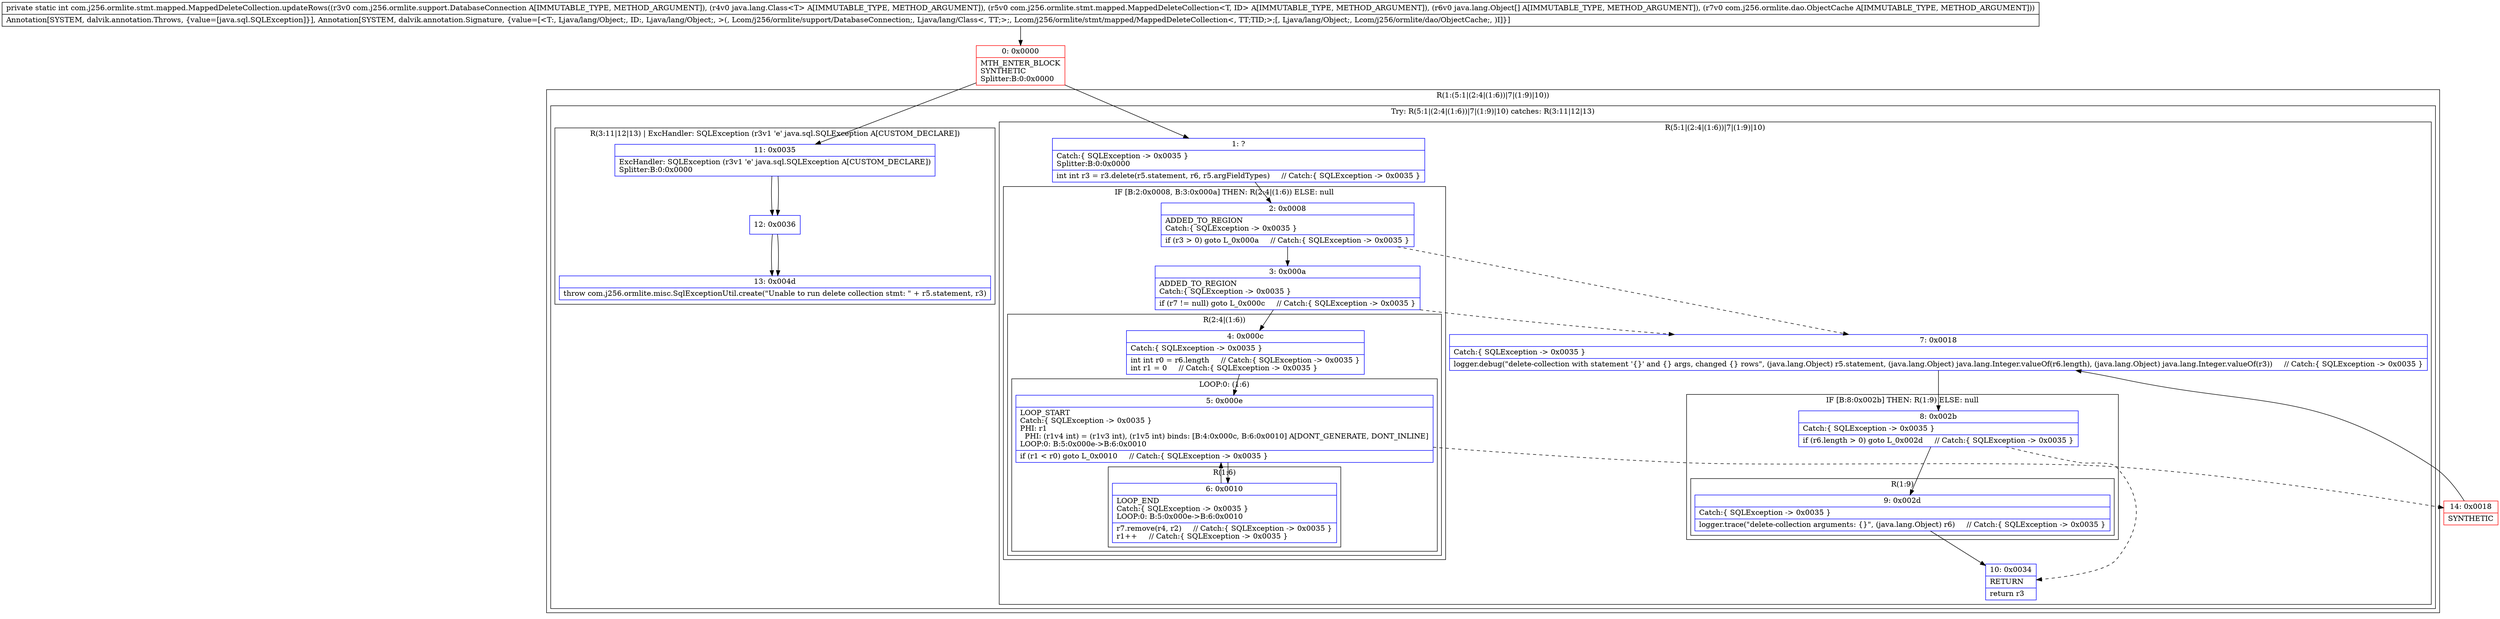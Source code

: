 digraph "CFG forcom.j256.ormlite.stmt.mapped.MappedDeleteCollection.updateRows(Lcom\/j256\/ormlite\/support\/DatabaseConnection;Ljava\/lang\/Class;Lcom\/j256\/ormlite\/stmt\/mapped\/MappedDeleteCollection;[Ljava\/lang\/Object;Lcom\/j256\/ormlite\/dao\/ObjectCache;)I" {
subgraph cluster_Region_1021440488 {
label = "R(1:(5:1|(2:4|(1:6))|7|(1:9)|10))";
node [shape=record,color=blue];
subgraph cluster_TryCatchRegion_1067874686 {
label = "Try: R(5:1|(2:4|(1:6))|7|(1:9)|10) catches: R(3:11|12|13)";
node [shape=record,color=blue];
subgraph cluster_Region_1415105162 {
label = "R(5:1|(2:4|(1:6))|7|(1:9)|10)";
node [shape=record,color=blue];
Node_1 [shape=record,label="{1\:\ ?|Catch:\{ SQLException \-\> 0x0035 \}\lSplitter:B:0:0x0000\l|int int r3 = r3.delete(r5.statement, r6, r5.argFieldTypes)     \/\/ Catch:\{ SQLException \-\> 0x0035 \}\l}"];
subgraph cluster_IfRegion_1911970735 {
label = "IF [B:2:0x0008, B:3:0x000a] THEN: R(2:4|(1:6)) ELSE: null";
node [shape=record,color=blue];
Node_2 [shape=record,label="{2\:\ 0x0008|ADDED_TO_REGION\lCatch:\{ SQLException \-\> 0x0035 \}\l|if (r3 \> 0) goto L_0x000a     \/\/ Catch:\{ SQLException \-\> 0x0035 \}\l}"];
Node_3 [shape=record,label="{3\:\ 0x000a|ADDED_TO_REGION\lCatch:\{ SQLException \-\> 0x0035 \}\l|if (r7 != null) goto L_0x000c     \/\/ Catch:\{ SQLException \-\> 0x0035 \}\l}"];
subgraph cluster_Region_2090534267 {
label = "R(2:4|(1:6))";
node [shape=record,color=blue];
Node_4 [shape=record,label="{4\:\ 0x000c|Catch:\{ SQLException \-\> 0x0035 \}\l|int int r0 = r6.length     \/\/ Catch:\{ SQLException \-\> 0x0035 \}\lint r1 = 0     \/\/ Catch:\{ SQLException \-\> 0x0035 \}\l}"];
subgraph cluster_LoopRegion_1926934892 {
label = "LOOP:0: (1:6)";
node [shape=record,color=blue];
Node_5 [shape=record,label="{5\:\ 0x000e|LOOP_START\lCatch:\{ SQLException \-\> 0x0035 \}\lPHI: r1 \l  PHI: (r1v4 int) = (r1v3 int), (r1v5 int) binds: [B:4:0x000c, B:6:0x0010] A[DONT_GENERATE, DONT_INLINE]\lLOOP:0: B:5:0x000e\-\>B:6:0x0010\l|if (r1 \< r0) goto L_0x0010     \/\/ Catch:\{ SQLException \-\> 0x0035 \}\l}"];
subgraph cluster_Region_1950380096 {
label = "R(1:6)";
node [shape=record,color=blue];
Node_6 [shape=record,label="{6\:\ 0x0010|LOOP_END\lCatch:\{ SQLException \-\> 0x0035 \}\lLOOP:0: B:5:0x000e\-\>B:6:0x0010\l|r7.remove(r4, r2)     \/\/ Catch:\{ SQLException \-\> 0x0035 \}\lr1++     \/\/ Catch:\{ SQLException \-\> 0x0035 \}\l}"];
}
}
}
}
Node_7 [shape=record,label="{7\:\ 0x0018|Catch:\{ SQLException \-\> 0x0035 \}\l|logger.debug(\"delete\-collection with statement '\{\}' and \{\} args, changed \{\} rows\", (java.lang.Object) r5.statement, (java.lang.Object) java.lang.Integer.valueOf(r6.length), (java.lang.Object) java.lang.Integer.valueOf(r3))     \/\/ Catch:\{ SQLException \-\> 0x0035 \}\l}"];
subgraph cluster_IfRegion_1449721749 {
label = "IF [B:8:0x002b] THEN: R(1:9) ELSE: null";
node [shape=record,color=blue];
Node_8 [shape=record,label="{8\:\ 0x002b|Catch:\{ SQLException \-\> 0x0035 \}\l|if (r6.length \> 0) goto L_0x002d     \/\/ Catch:\{ SQLException \-\> 0x0035 \}\l}"];
subgraph cluster_Region_1706371585 {
label = "R(1:9)";
node [shape=record,color=blue];
Node_9 [shape=record,label="{9\:\ 0x002d|Catch:\{ SQLException \-\> 0x0035 \}\l|logger.trace(\"delete\-collection arguments: \{\}\", (java.lang.Object) r6)     \/\/ Catch:\{ SQLException \-\> 0x0035 \}\l}"];
}
}
Node_10 [shape=record,label="{10\:\ 0x0034|RETURN\l|return r3\l}"];
}
subgraph cluster_Region_1775555136 {
label = "R(3:11|12|13) | ExcHandler: SQLException (r3v1 'e' java.sql.SQLException A[CUSTOM_DECLARE])\l";
node [shape=record,color=blue];
Node_11 [shape=record,label="{11\:\ 0x0035|ExcHandler: SQLException (r3v1 'e' java.sql.SQLException A[CUSTOM_DECLARE])\lSplitter:B:0:0x0000\l}"];
Node_12 [shape=record,label="{12\:\ 0x0036}"];
Node_13 [shape=record,label="{13\:\ 0x004d|throw com.j256.ormlite.misc.SqlExceptionUtil.create(\"Unable to run delete collection stmt: \" + r5.statement, r3)\l}"];
}
}
}
subgraph cluster_Region_1775555136 {
label = "R(3:11|12|13) | ExcHandler: SQLException (r3v1 'e' java.sql.SQLException A[CUSTOM_DECLARE])\l";
node [shape=record,color=blue];
Node_11 [shape=record,label="{11\:\ 0x0035|ExcHandler: SQLException (r3v1 'e' java.sql.SQLException A[CUSTOM_DECLARE])\lSplitter:B:0:0x0000\l}"];
Node_12 [shape=record,label="{12\:\ 0x0036}"];
Node_13 [shape=record,label="{13\:\ 0x004d|throw com.j256.ormlite.misc.SqlExceptionUtil.create(\"Unable to run delete collection stmt: \" + r5.statement, r3)\l}"];
}
Node_0 [shape=record,color=red,label="{0\:\ 0x0000|MTH_ENTER_BLOCK\lSYNTHETIC\lSplitter:B:0:0x0000\l}"];
Node_14 [shape=record,color=red,label="{14\:\ 0x0018|SYNTHETIC\l}"];
MethodNode[shape=record,label="{private static int com.j256.ormlite.stmt.mapped.MappedDeleteCollection.updateRows((r3v0 com.j256.ormlite.support.DatabaseConnection A[IMMUTABLE_TYPE, METHOD_ARGUMENT]), (r4v0 java.lang.Class\<T\> A[IMMUTABLE_TYPE, METHOD_ARGUMENT]), (r5v0 com.j256.ormlite.stmt.mapped.MappedDeleteCollection\<T, ID\> A[IMMUTABLE_TYPE, METHOD_ARGUMENT]), (r6v0 java.lang.Object[] A[IMMUTABLE_TYPE, METHOD_ARGUMENT]), (r7v0 com.j256.ormlite.dao.ObjectCache A[IMMUTABLE_TYPE, METHOD_ARGUMENT]))  | Annotation[SYSTEM, dalvik.annotation.Throws, \{value=[java.sql.SQLException]\}], Annotation[SYSTEM, dalvik.annotation.Signature, \{value=[\<T:, Ljava\/lang\/Object;, ID:, Ljava\/lang\/Object;, \>(, Lcom\/j256\/ormlite\/support\/DatabaseConnection;, Ljava\/lang\/Class\<, TT;\>;, Lcom\/j256\/ormlite\/stmt\/mapped\/MappedDeleteCollection\<, TT;TID;\>;[, Ljava\/lang\/Object;, Lcom\/j256\/ormlite\/dao\/ObjectCache;, )I]\}]\l}"];
MethodNode -> Node_0;
Node_1 -> Node_2;
Node_2 -> Node_3;
Node_2 -> Node_7[style=dashed];
Node_3 -> Node_4;
Node_3 -> Node_7[style=dashed];
Node_4 -> Node_5;
Node_5 -> Node_6;
Node_5 -> Node_14[style=dashed];
Node_6 -> Node_5;
Node_7 -> Node_8;
Node_8 -> Node_9;
Node_8 -> Node_10[style=dashed];
Node_9 -> Node_10;
Node_11 -> Node_12;
Node_12 -> Node_13;
Node_11 -> Node_12;
Node_12 -> Node_13;
Node_0 -> Node_1;
Node_0 -> Node_11;
Node_14 -> Node_7;
}

